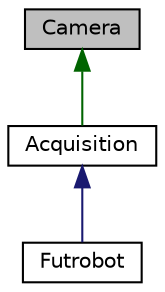 digraph "Camera"
{
  edge [fontname="Helvetica",fontsize="10",labelfontname="Helvetica",labelfontsize="10"];
  node [fontname="Helvetica",fontsize="10",shape=record];
  Node1 [label="Camera",height=0.2,width=0.4,color="black", fillcolor="grey75", style="filled", fontcolor="black"];
  Node1 -> Node2 [dir="back",color="darkgreen",fontsize="10",style="solid"];
  Node2 [label="Acquisition",height=0.2,width=0.4,color="black", fillcolor="white", style="filled",URL="$classAcquisition.html"];
  Node2 -> Node3 [dir="back",color="midnightblue",fontsize="10",style="solid"];
  Node3 [label="Futrobot",height=0.2,width=0.4,color="black", fillcolor="white", style="filled",URL="$classFutrobot.html"];
}
